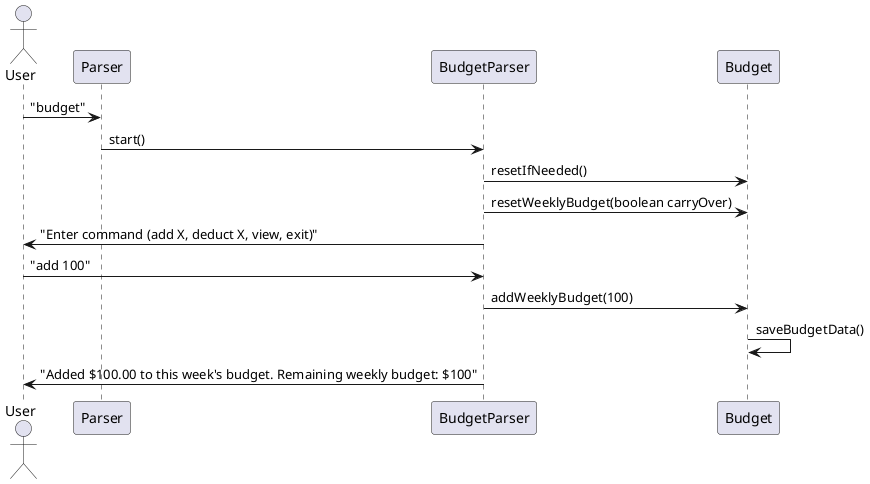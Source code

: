 @startuml BudgetAdd
'https://plantuml.com/sequence-diagram

actor User
participant Parser
participant BudgetParser
participant Budget

User -> Parser: "budget"
Parser -> BudgetParser: start()
BudgetParser -> Budget: resetIfNeeded()
BudgetParser -> Budget: resetWeeklyBudget(boolean carryOver)
BudgetParser -> User: "Enter command (add X, deduct X, view, exit)"
User -> BudgetParser: "add 100"
BudgetParser -> Budget: addWeeklyBudget(100)
Budget -> Budget: saveBudgetData()
BudgetParser -> User: "Added $100.00 to this week's budget. Remaining weekly budget: $100"

@enduml